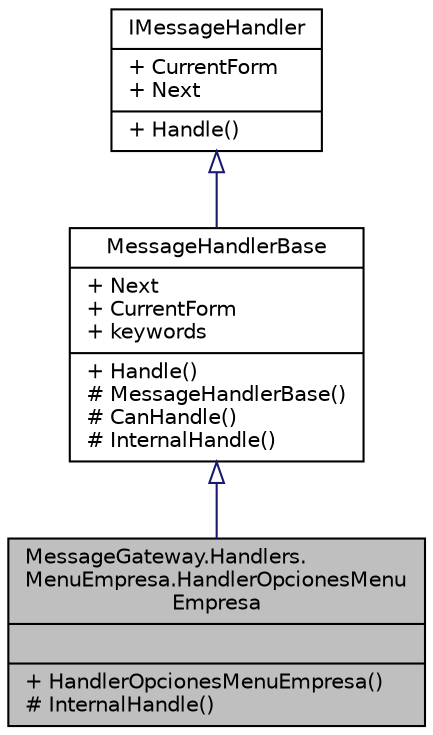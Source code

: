 digraph "MessageGateway.Handlers.MenuEmpresa.HandlerOpcionesMenuEmpresa"
{
 // INTERACTIVE_SVG=YES
 // LATEX_PDF_SIZE
  edge [fontname="Helvetica",fontsize="10",labelfontname="Helvetica",labelfontsize="10"];
  node [fontname="Helvetica",fontsize="10",shape=record];
  Node1 [label="{MessageGateway.Handlers.\lMenuEmpresa.HandlerOpcionesMenu\lEmpresa\n||+ HandlerOpcionesMenuEmpresa()\l# InternalHandle()\l}",height=0.2,width=0.4,color="black", fillcolor="grey75", style="filled", fontcolor="black",tooltip="Handler que según la opción seleccionada, redirecciona al formulario correspondiente a la acción."];
  Node2 -> Node1 [dir="back",color="midnightblue",fontsize="10",style="solid",arrowtail="onormal",fontname="Helvetica"];
  Node2 [label="{MessageHandlerBase\n|+ Next\l+ CurrentForm\l+ keywords\l|+ Handle()\l# MessageHandlerBase()\l# CanHandle()\l# InternalHandle()\l}",height=0.2,width=0.4,color="black", fillcolor="white", style="filled",URL="$classMessageGateway_1_1Handlers_1_1MessageHandlerBase.html",tooltip="Superclase a todos los handlers."];
  Node3 -> Node2 [dir="back",color="midnightblue",fontsize="10",style="solid",arrowtail="onormal",fontname="Helvetica"];
  Node3 [label="{IMessageHandler\n|+ CurrentForm\l+ Next\l|+ Handle()\l}",height=0.2,width=0.4,color="black", fillcolor="white", style="filled",URL="$interfaceMessageGateway_1_1Handlers_1_1IMessageHandler.html",tooltip="Interfaz que engloba a los handlers y sus metodos y propiedades basicos."];
}
